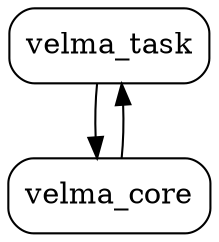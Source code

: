 digraph graphname {
    velma_task [style=filled shape=box style=rounded label = "velma_task"];
    {rank=sink velma_core [style=filled shape=box style=rounded label = "velma_core"];}

    velma_task -> velma_core;
    velma_core -> velma_task;

    margin=0;   # for whole graph
}

